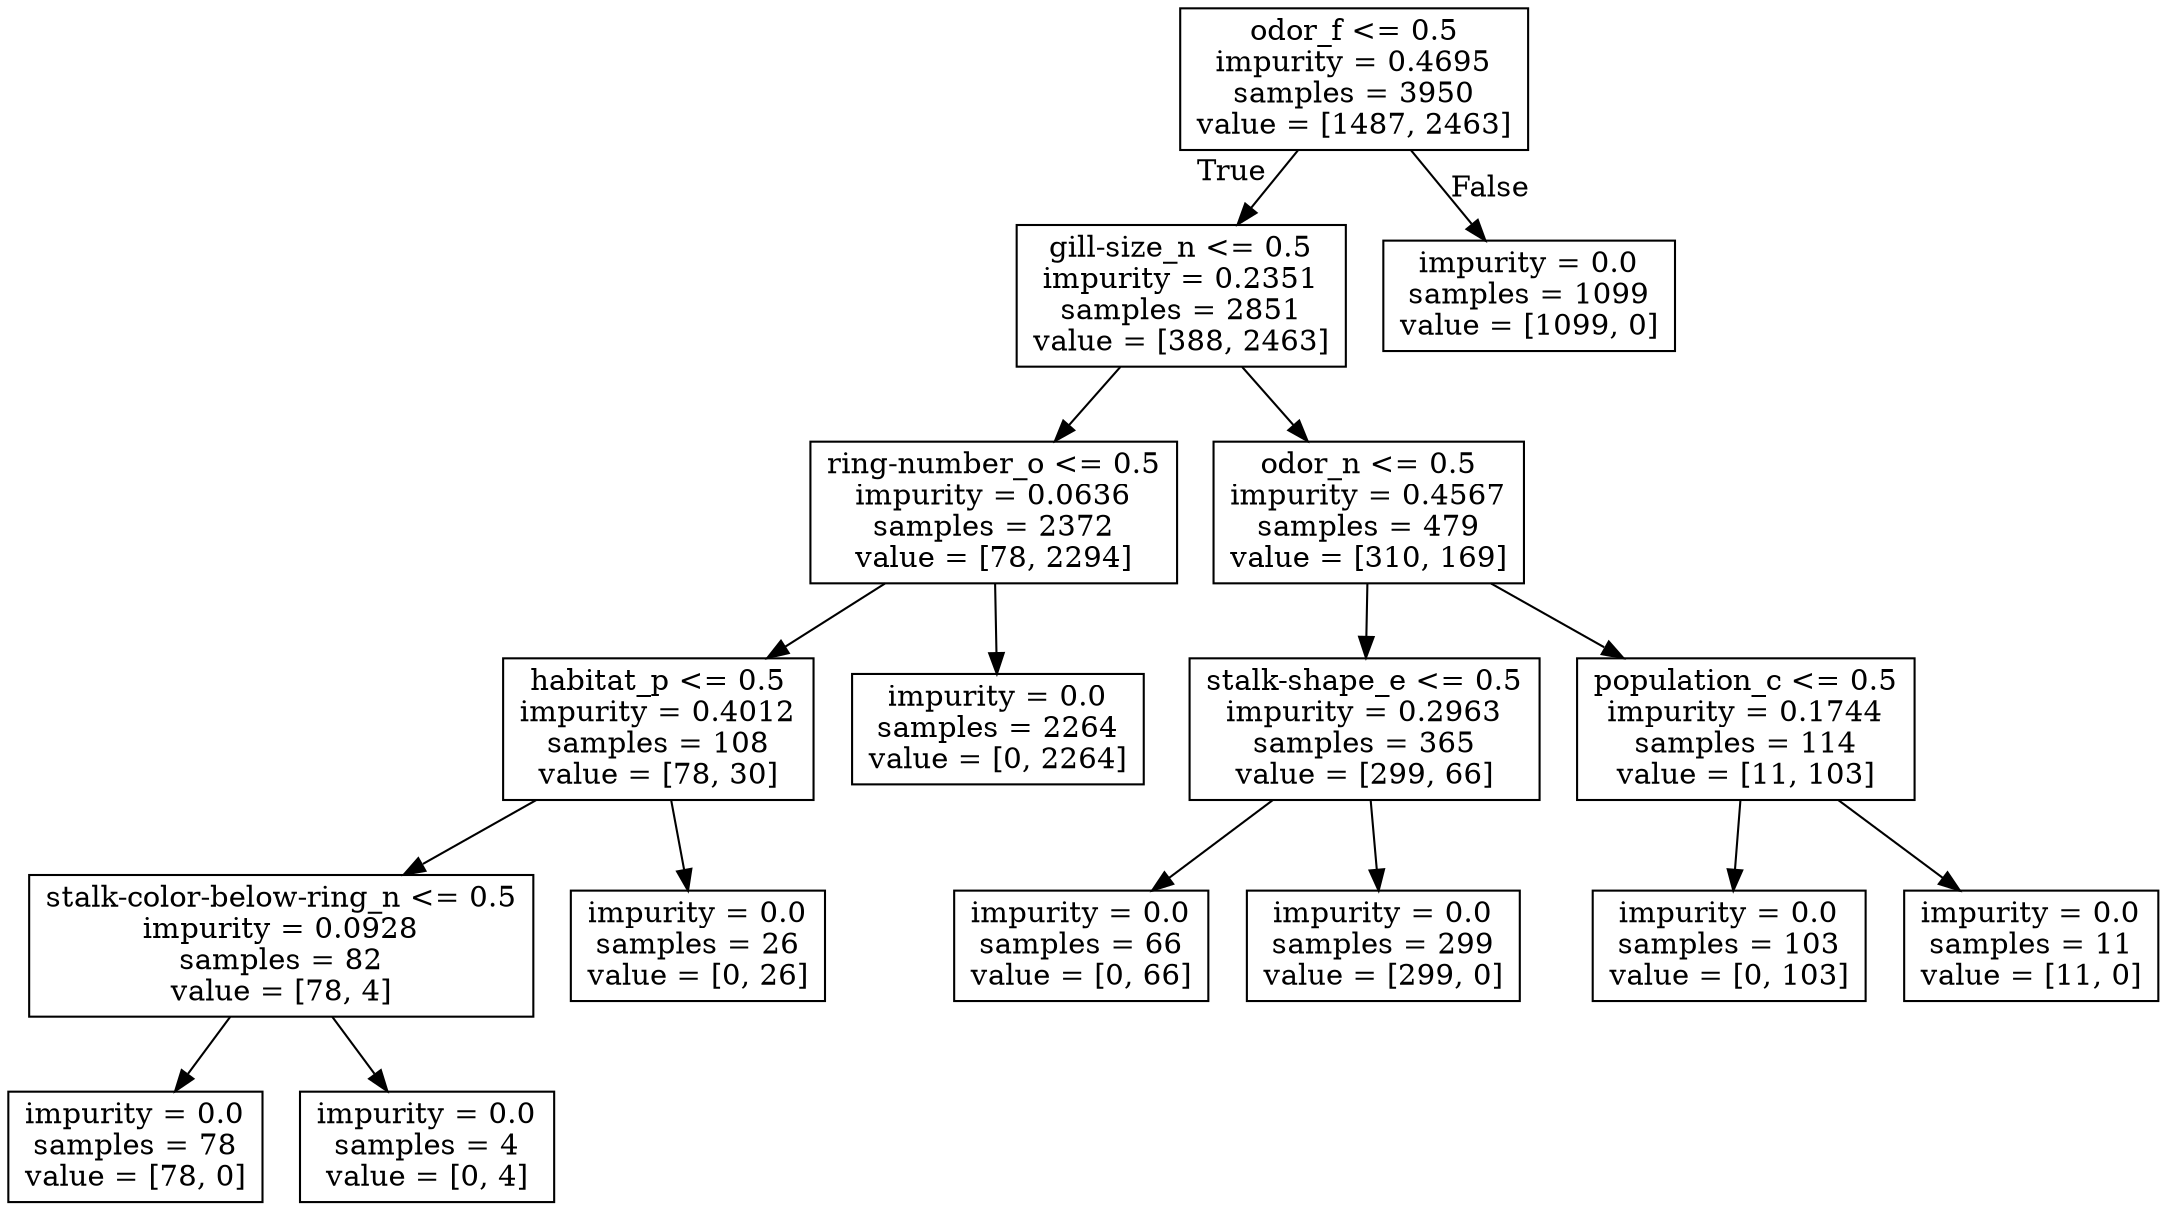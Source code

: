 digraph Tree {
node [shape=box] ;
0 [label="odor_f <= 0.5\nimpurity = 0.4695\nsamples = 3950\nvalue = [1487, 2463]"] ;
1 [label="gill-size_n <= 0.5\nimpurity = 0.2351\nsamples = 2851\nvalue = [388, 2463]"] ;
0 -> 1 [labeldistance=2.5, labelangle=45, headlabel="True"] ;
2 [label="ring-number_o <= 0.5\nimpurity = 0.0636\nsamples = 2372\nvalue = [78, 2294]"] ;
1 -> 2 ;
3 [label="habitat_p <= 0.5\nimpurity = 0.4012\nsamples = 108\nvalue = [78, 30]"] ;
2 -> 3 ;
4 [label="stalk-color-below-ring_n <= 0.5\nimpurity = 0.0928\nsamples = 82\nvalue = [78, 4]"] ;
3 -> 4 ;
5 [label="impurity = 0.0\nsamples = 78\nvalue = [78, 0]"] ;
4 -> 5 ;
6 [label="impurity = 0.0\nsamples = 4\nvalue = [0, 4]"] ;
4 -> 6 ;
7 [label="impurity = 0.0\nsamples = 26\nvalue = [0, 26]"] ;
3 -> 7 ;
8 [label="impurity = 0.0\nsamples = 2264\nvalue = [0, 2264]"] ;
2 -> 8 ;
9 [label="odor_n <= 0.5\nimpurity = 0.4567\nsamples = 479\nvalue = [310, 169]"] ;
1 -> 9 ;
10 [label="stalk-shape_e <= 0.5\nimpurity = 0.2963\nsamples = 365\nvalue = [299, 66]"] ;
9 -> 10 ;
11 [label="impurity = 0.0\nsamples = 66\nvalue = [0, 66]"] ;
10 -> 11 ;
12 [label="impurity = 0.0\nsamples = 299\nvalue = [299, 0]"] ;
10 -> 12 ;
13 [label="population_c <= 0.5\nimpurity = 0.1744\nsamples = 114\nvalue = [11, 103]"] ;
9 -> 13 ;
14 [label="impurity = 0.0\nsamples = 103\nvalue = [0, 103]"] ;
13 -> 14 ;
15 [label="impurity = 0.0\nsamples = 11\nvalue = [11, 0]"] ;
13 -> 15 ;
16 [label="impurity = 0.0\nsamples = 1099\nvalue = [1099, 0]"] ;
0 -> 16 [labeldistance=2.5, labelangle=-45, headlabel="False"] ;
}